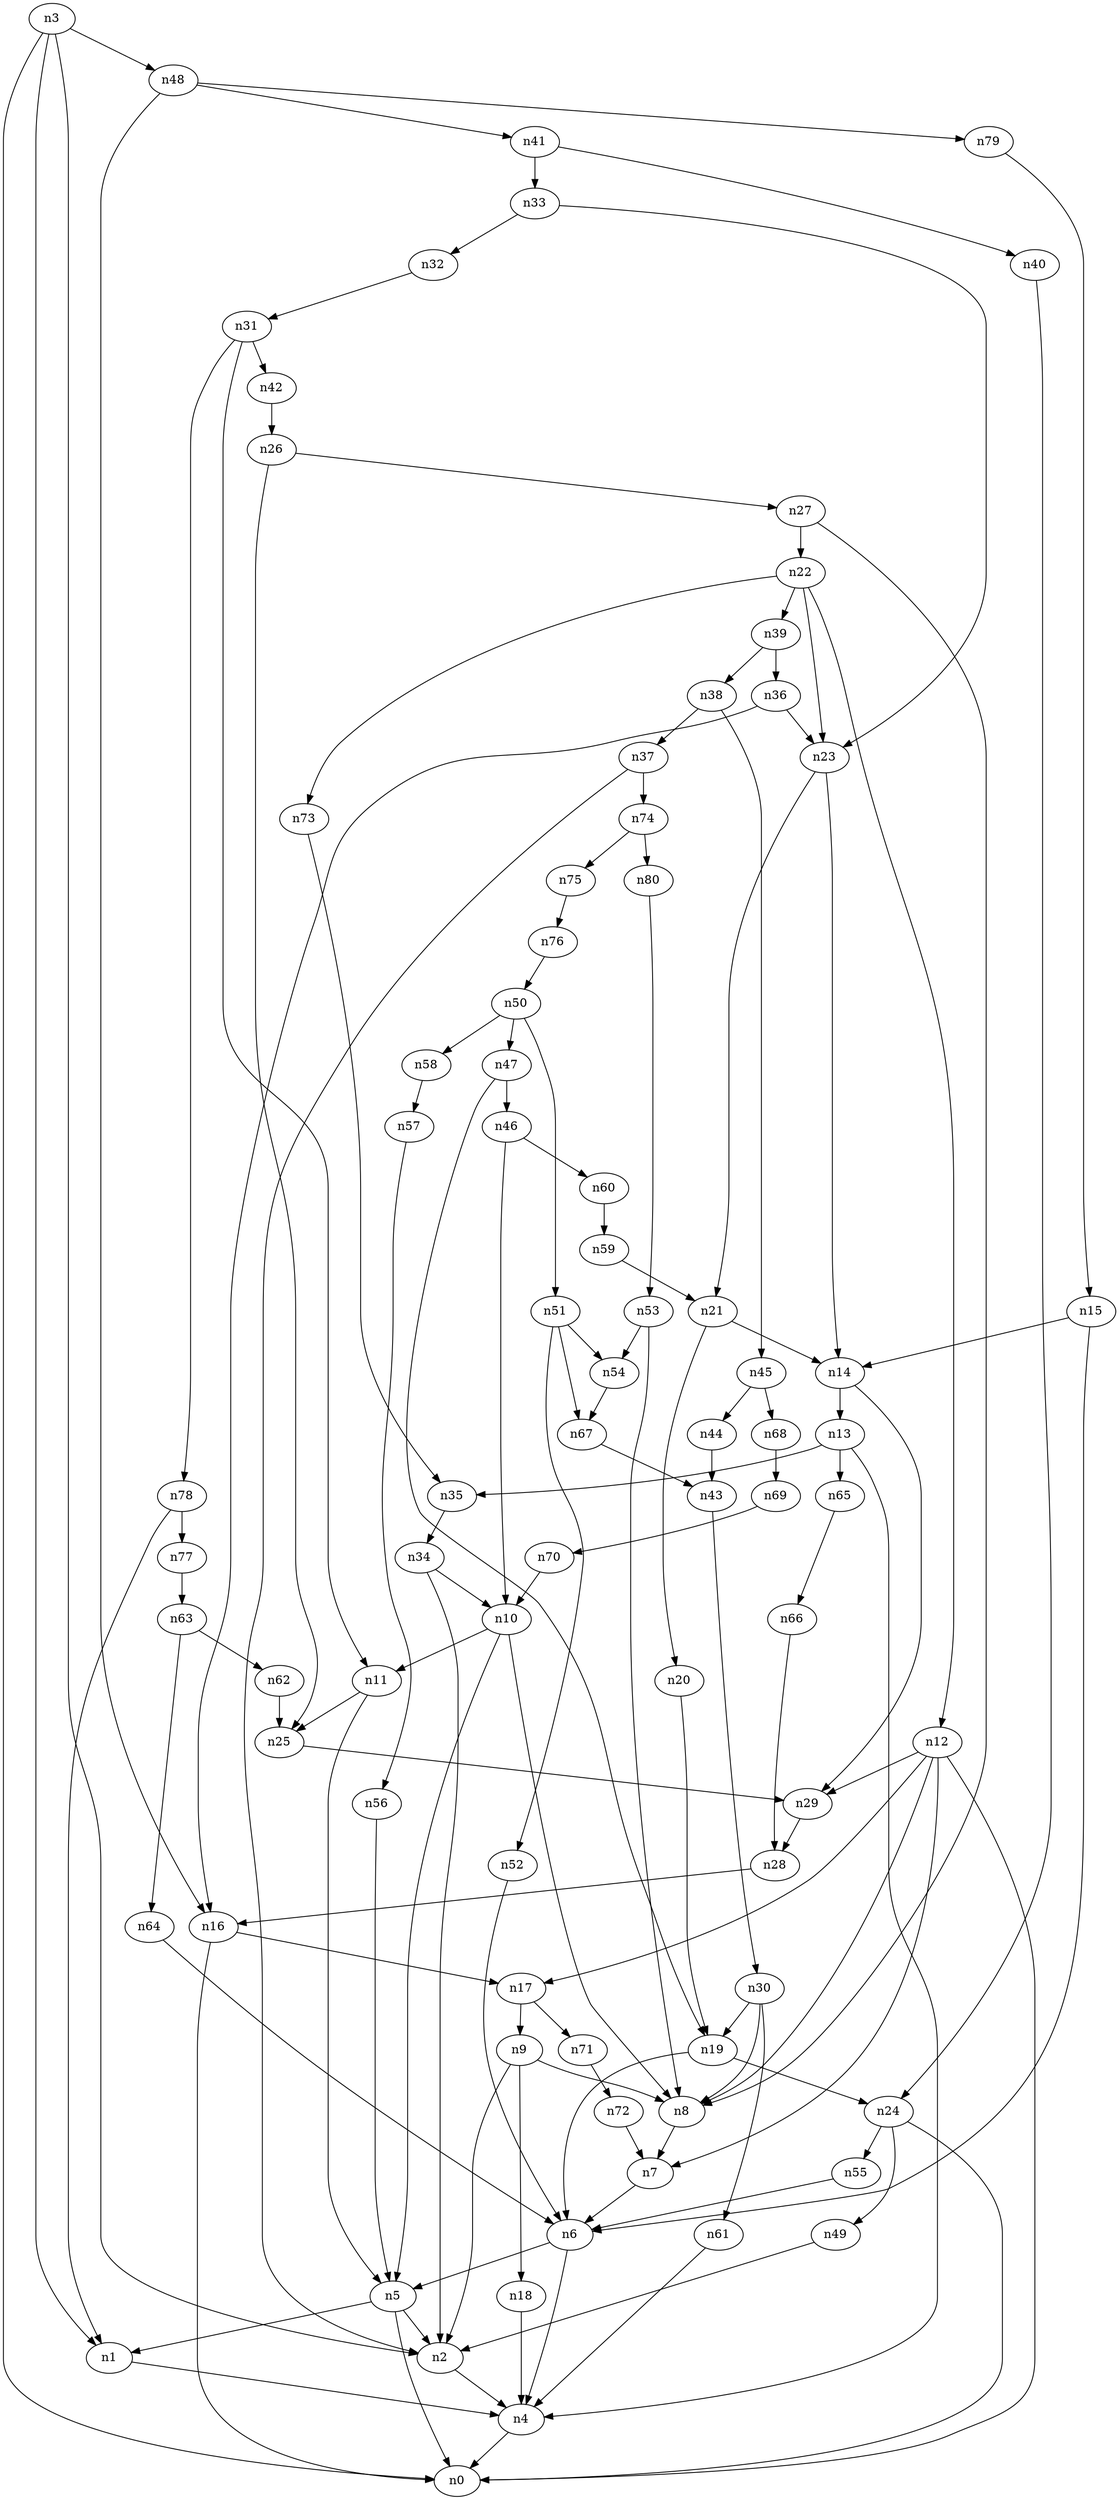 digraph G {
	n1 -> n4	 [_graphml_id=e4];
	n2 -> n4	 [_graphml_id=e7];
	n3 -> n0	 [_graphml_id=e0];
	n3 -> n1	 [_graphml_id=e3];
	n3 -> n2	 [_graphml_id=e6];
	n3 -> n48	 [_graphml_id=e78];
	n4 -> n0	 [_graphml_id=e1];
	n5 -> n0	 [_graphml_id=e2];
	n5 -> n1	 [_graphml_id=e5];
	n5 -> n2	 [_graphml_id=e8];
	n6 -> n4	 [_graphml_id=e10];
	n6 -> n5	 [_graphml_id=e9];
	n7 -> n6	 [_graphml_id=e11];
	n8 -> n7	 [_graphml_id=e12];
	n9 -> n2	 [_graphml_id=e14];
	n9 -> n8	 [_graphml_id=e13];
	n9 -> n18	 [_graphml_id=e28];
	n10 -> n5	 [_graphml_id=e30];
	n10 -> n8	 [_graphml_id=e15];
	n10 -> n11	 [_graphml_id=e16];
	n11 -> n5	 [_graphml_id=e17];
	n11 -> n25	 [_graphml_id=e41];
	n12 -> n0	 [_graphml_id=e19];
	n12 -> n7	 [_graphml_id=e18];
	n12 -> n8	 [_graphml_id=e20];
	n12 -> n17	 [_graphml_id=e40];
	n12 -> n29	 [_graphml_id=e82];
	n13 -> n4	 [_graphml_id=e21];
	n13 -> n35	 [_graphml_id=e57];
	n13 -> n65	 [_graphml_id=e107];
	n14 -> n13	 [_graphml_id=e22];
	n14 -> n29	 [_graphml_id=e50];
	n15 -> n6	 [_graphml_id=e24];
	n15 -> n14	 [_graphml_id=e23];
	n16 -> n0	 [_graphml_id=e25];
	n16 -> n17	 [_graphml_id=e26];
	n17 -> n9	 [_graphml_id=e27];
	n17 -> n71	 [_graphml_id=e117];
	n18 -> n4	 [_graphml_id=e29];
	n19 -> n6	 [_graphml_id=e31];
	n19 -> n24	 [_graphml_id=e38];
	n20 -> n19	 [_graphml_id=e32];
	n21 -> n14	 [_graphml_id=e34];
	n21 -> n20	 [_graphml_id=e33];
	n22 -> n12	 [_graphml_id=e35];
	n22 -> n23	 [_graphml_id=e36];
	n22 -> n39	 [_graphml_id=e92];
	n22 -> n73	 [_graphml_id=e121];
	n23 -> n14	 [_graphml_id=e70];
	n23 -> n21	 [_graphml_id=e37];
	n24 -> n0	 [_graphml_id=e39];
	n24 -> n49	 [_graphml_id=e80];
	n24 -> n55	 [_graphml_id=e90];
	n25 -> n29	 [_graphml_id=e47];
	n26 -> n25	 [_graphml_id=e42];
	n26 -> n27	 [_graphml_id=e43];
	n27 -> n8	 [_graphml_id=e44];
	n27 -> n22	 [_graphml_id=e102];
	n28 -> n16	 [_graphml_id=e45];
	n29 -> n28	 [_graphml_id=e46];
	n30 -> n8	 [_graphml_id=e49];
	n30 -> n19	 [_graphml_id=e48];
	n30 -> n61	 [_graphml_id=e101];
	n31 -> n11	 [_graphml_id=e51];
	n31 -> n42	 [_graphml_id=e68];
	n31 -> n78	 [_graphml_id=e132];
	n32 -> n31	 [_graphml_id=e52];
	n33 -> n23	 [_graphml_id=e54];
	n33 -> n32	 [_graphml_id=e53];
	n34 -> n2	 [_graphml_id=e60];
	n34 -> n10	 [_graphml_id=e55];
	n35 -> n34	 [_graphml_id=e56];
	n36 -> n16	 [_graphml_id=e59];
	n36 -> n23	 [_graphml_id=e58];
	n37 -> n2	 [_graphml_id=e61];
	n37 -> n74	 [_graphml_id=e123];
	n38 -> n37	 [_graphml_id=e62];
	n38 -> n45	 [_graphml_id=e74];
	n39 -> n36	 [_graphml_id=e64];
	n39 -> n38	 [_graphml_id=e63];
	n40 -> n24	 [_graphml_id=e65];
	n41 -> n33	 [_graphml_id=e67];
	n41 -> n40	 [_graphml_id=e66];
	n42 -> n26	 [_graphml_id=e69];
	n43 -> n30	 [_graphml_id=e71];
	n44 -> n43	 [_graphml_id=e72];
	n45 -> n44	 [_graphml_id=e73];
	n45 -> n68	 [_graphml_id=e113];
	n46 -> n10	 [_graphml_id=e75];
	n46 -> n60	 [_graphml_id=e99];
	n47 -> n19	 [_graphml_id=e77];
	n47 -> n46	 [_graphml_id=e76];
	n48 -> n16	 [_graphml_id=e79];
	n48 -> n41	 [_graphml_id=e122];
	n48 -> n79	 [_graphml_id=e130];
	n49 -> n2	 [_graphml_id=e81];
	n50 -> n47	 [_graphml_id=e83];
	n50 -> n51	 [_graphml_id=e84];
	n50 -> n58	 [_graphml_id=e96];
	n51 -> n52	 [_graphml_id=e85];
	n51 -> n54	 [_graphml_id=e89];
	n51 -> n67	 [_graphml_id=e110];
	n52 -> n6	 [_graphml_id=e86];
	n53 -> n8	 [_graphml_id=e87];
	n53 -> n54	 [_graphml_id=e88];
	n54 -> n67	 [_graphml_id=e112];
	n55 -> n6	 [_graphml_id=e91];
	n56 -> n5	 [_graphml_id=e93];
	n57 -> n56	 [_graphml_id=e94];
	n58 -> n57	 [_graphml_id=e95];
	n59 -> n21	 [_graphml_id=e97];
	n60 -> n59	 [_graphml_id=e98];
	n61 -> n4	 [_graphml_id=e100];
	n62 -> n25	 [_graphml_id=e103];
	n63 -> n62	 [_graphml_id=e104];
	n63 -> n64	 [_graphml_id=e105];
	n64 -> n6	 [_graphml_id=e106];
	n65 -> n66	 [_graphml_id=e108];
	n66 -> n28	 [_graphml_id=e109];
	n67 -> n43	 [_graphml_id=e111];
	n68 -> n69	 [_graphml_id=e114];
	n69 -> n70	 [_graphml_id=e115];
	n70 -> n10	 [_graphml_id=e116];
	n71 -> n72	 [_graphml_id=e118];
	n72 -> n7	 [_graphml_id=e119];
	n73 -> n35	 [_graphml_id=e120];
	n74 -> n75	 [_graphml_id=e124];
	n74 -> n80	 [_graphml_id=e134];
	n75 -> n76	 [_graphml_id=e125];
	n76 -> n50	 [_graphml_id=e126];
	n77 -> n63	 [_graphml_id=e127];
	n78 -> n1	 [_graphml_id=e129];
	n78 -> n77	 [_graphml_id=e128];
	n79 -> n15	 [_graphml_id=e131];
	n80 -> n53	 [_graphml_id=e133];
}
